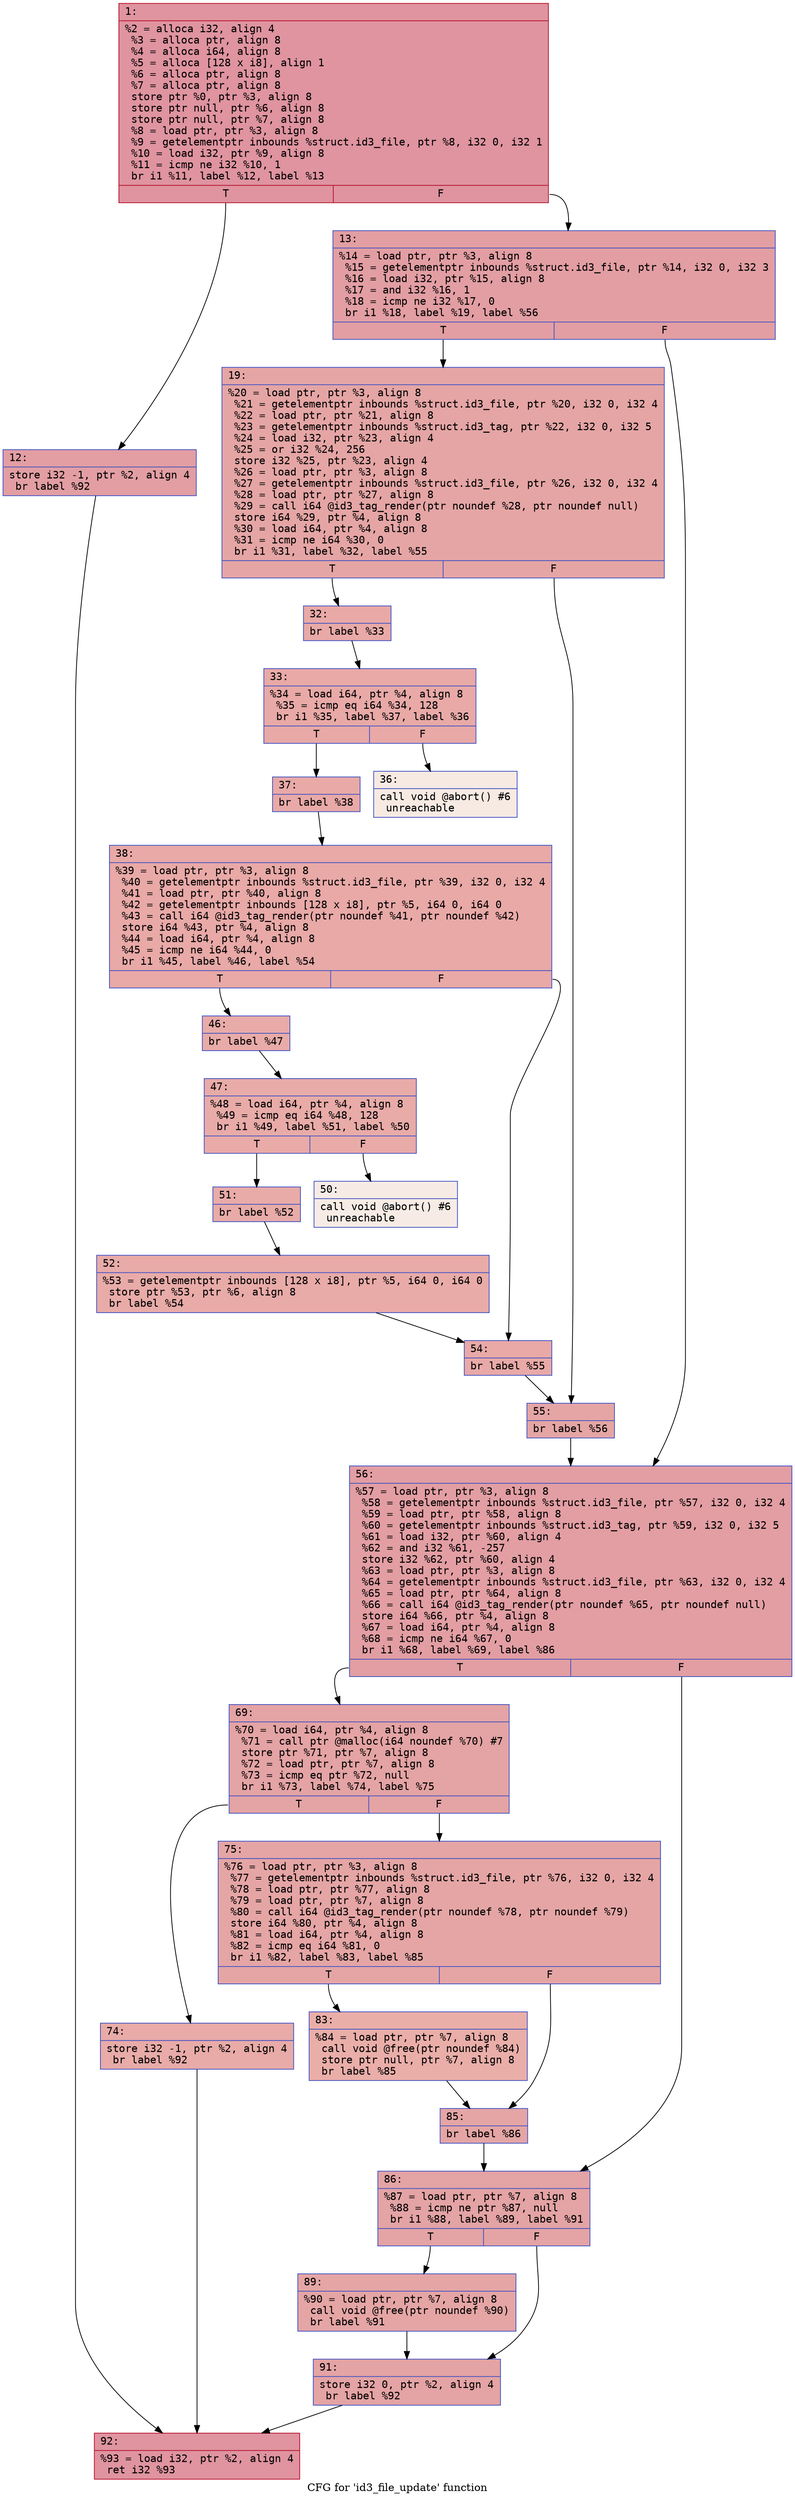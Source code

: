 digraph "CFG for 'id3_file_update' function" {
	label="CFG for 'id3_file_update' function";

	Node0x600002d891d0 [shape=record,color="#b70d28ff", style=filled, fillcolor="#b70d2870" fontname="Courier",label="{1:\l|  %2 = alloca i32, align 4\l  %3 = alloca ptr, align 8\l  %4 = alloca i64, align 8\l  %5 = alloca [128 x i8], align 1\l  %6 = alloca ptr, align 8\l  %7 = alloca ptr, align 8\l  store ptr %0, ptr %3, align 8\l  store ptr null, ptr %6, align 8\l  store ptr null, ptr %7, align 8\l  %8 = load ptr, ptr %3, align 8\l  %9 = getelementptr inbounds %struct.id3_file, ptr %8, i32 0, i32 1\l  %10 = load i32, ptr %9, align 8\l  %11 = icmp ne i32 %10, 1\l  br i1 %11, label %12, label %13\l|{<s0>T|<s1>F}}"];
	Node0x600002d891d0:s0 -> Node0x600002d89220[tooltip="1 -> 12\nProbability 50.00%" ];
	Node0x600002d891d0:s1 -> Node0x600002d89270[tooltip="1 -> 13\nProbability 50.00%" ];
	Node0x600002d89220 [shape=record,color="#3d50c3ff", style=filled, fillcolor="#be242e70" fontname="Courier",label="{12:\l|  store i32 -1, ptr %2, align 4\l  br label %92\l}"];
	Node0x600002d89220 -> Node0x600002d899a0[tooltip="12 -> 92\nProbability 100.00%" ];
	Node0x600002d89270 [shape=record,color="#3d50c3ff", style=filled, fillcolor="#be242e70" fontname="Courier",label="{13:\l|  %14 = load ptr, ptr %3, align 8\l  %15 = getelementptr inbounds %struct.id3_file, ptr %14, i32 0, i32 3\l  %16 = load i32, ptr %15, align 8\l  %17 = and i32 %16, 1\l  %18 = icmp ne i32 %17, 0\l  br i1 %18, label %19, label %56\l|{<s0>T|<s1>F}}"];
	Node0x600002d89270:s0 -> Node0x600002d892c0[tooltip="13 -> 19\nProbability 50.00%" ];
	Node0x600002d89270:s1 -> Node0x600002d896d0[tooltip="13 -> 56\nProbability 50.00%" ];
	Node0x600002d892c0 [shape=record,color="#3d50c3ff", style=filled, fillcolor="#c5333470" fontname="Courier",label="{19:\l|  %20 = load ptr, ptr %3, align 8\l  %21 = getelementptr inbounds %struct.id3_file, ptr %20, i32 0, i32 4\l  %22 = load ptr, ptr %21, align 8\l  %23 = getelementptr inbounds %struct.id3_tag, ptr %22, i32 0, i32 5\l  %24 = load i32, ptr %23, align 4\l  %25 = or i32 %24, 256\l  store i32 %25, ptr %23, align 4\l  %26 = load ptr, ptr %3, align 8\l  %27 = getelementptr inbounds %struct.id3_file, ptr %26, i32 0, i32 4\l  %28 = load ptr, ptr %27, align 8\l  %29 = call i64 @id3_tag_render(ptr noundef %28, ptr noundef null)\l  store i64 %29, ptr %4, align 8\l  %30 = load i64, ptr %4, align 8\l  %31 = icmp ne i64 %30, 0\l  br i1 %31, label %32, label %55\l|{<s0>T|<s1>F}}"];
	Node0x600002d892c0:s0 -> Node0x600002d89310[tooltip="19 -> 32\nProbability 62.50%" ];
	Node0x600002d892c0:s1 -> Node0x600002d89680[tooltip="19 -> 55\nProbability 37.50%" ];
	Node0x600002d89310 [shape=record,color="#3d50c3ff", style=filled, fillcolor="#ca3b3770" fontname="Courier",label="{32:\l|  br label %33\l}"];
	Node0x600002d89310 -> Node0x600002d89360[tooltip="32 -> 33\nProbability 100.00%" ];
	Node0x600002d89360 [shape=record,color="#3d50c3ff", style=filled, fillcolor="#ca3b3770" fontname="Courier",label="{33:\l|  %34 = load i64, ptr %4, align 8\l  %35 = icmp eq i64 %34, 128\l  br i1 %35, label %37, label %36\l|{<s0>T|<s1>F}}"];
	Node0x600002d89360:s0 -> Node0x600002d89400[tooltip="33 -> 37\nProbability 100.00%" ];
	Node0x600002d89360:s1 -> Node0x600002d893b0[tooltip="33 -> 36\nProbability 0.00%" ];
	Node0x600002d893b0 [shape=record,color="#3d50c3ff", style=filled, fillcolor="#eed0c070" fontname="Courier",label="{36:\l|  call void @abort() #6\l  unreachable\l}"];
	Node0x600002d89400 [shape=record,color="#3d50c3ff", style=filled, fillcolor="#ca3b3770" fontname="Courier",label="{37:\l|  br label %38\l}"];
	Node0x600002d89400 -> Node0x600002d89450[tooltip="37 -> 38\nProbability 100.00%" ];
	Node0x600002d89450 [shape=record,color="#3d50c3ff", style=filled, fillcolor="#ca3b3770" fontname="Courier",label="{38:\l|  %39 = load ptr, ptr %3, align 8\l  %40 = getelementptr inbounds %struct.id3_file, ptr %39, i32 0, i32 4\l  %41 = load ptr, ptr %40, align 8\l  %42 = getelementptr inbounds [128 x i8], ptr %5, i64 0, i64 0\l  %43 = call i64 @id3_tag_render(ptr noundef %41, ptr noundef %42)\l  store i64 %43, ptr %4, align 8\l  %44 = load i64, ptr %4, align 8\l  %45 = icmp ne i64 %44, 0\l  br i1 %45, label %46, label %54\l|{<s0>T|<s1>F}}"];
	Node0x600002d89450:s0 -> Node0x600002d894a0[tooltip="38 -> 46\nProbability 62.50%" ];
	Node0x600002d89450:s1 -> Node0x600002d89630[tooltip="38 -> 54\nProbability 37.50%" ];
	Node0x600002d894a0 [shape=record,color="#3d50c3ff", style=filled, fillcolor="#cc403a70" fontname="Courier",label="{46:\l|  br label %47\l}"];
	Node0x600002d894a0 -> Node0x600002d894f0[tooltip="46 -> 47\nProbability 100.00%" ];
	Node0x600002d894f0 [shape=record,color="#3d50c3ff", style=filled, fillcolor="#cc403a70" fontname="Courier",label="{47:\l|  %48 = load i64, ptr %4, align 8\l  %49 = icmp eq i64 %48, 128\l  br i1 %49, label %51, label %50\l|{<s0>T|<s1>F}}"];
	Node0x600002d894f0:s0 -> Node0x600002d89590[tooltip="47 -> 51\nProbability 100.00%" ];
	Node0x600002d894f0:s1 -> Node0x600002d89540[tooltip="47 -> 50\nProbability 0.00%" ];
	Node0x600002d89540 [shape=record,color="#3d50c3ff", style=filled, fillcolor="#ecd3c570" fontname="Courier",label="{50:\l|  call void @abort() #6\l  unreachable\l}"];
	Node0x600002d89590 [shape=record,color="#3d50c3ff", style=filled, fillcolor="#cc403a70" fontname="Courier",label="{51:\l|  br label %52\l}"];
	Node0x600002d89590 -> Node0x600002d895e0[tooltip="51 -> 52\nProbability 100.00%" ];
	Node0x600002d895e0 [shape=record,color="#3d50c3ff", style=filled, fillcolor="#cc403a70" fontname="Courier",label="{52:\l|  %53 = getelementptr inbounds [128 x i8], ptr %5, i64 0, i64 0\l  store ptr %53, ptr %6, align 8\l  br label %54\l}"];
	Node0x600002d895e0 -> Node0x600002d89630[tooltip="52 -> 54\nProbability 100.00%" ];
	Node0x600002d89630 [shape=record,color="#3d50c3ff", style=filled, fillcolor="#ca3b3770" fontname="Courier",label="{54:\l|  br label %55\l}"];
	Node0x600002d89630 -> Node0x600002d89680[tooltip="54 -> 55\nProbability 100.00%" ];
	Node0x600002d89680 [shape=record,color="#3d50c3ff", style=filled, fillcolor="#c5333470" fontname="Courier",label="{55:\l|  br label %56\l}"];
	Node0x600002d89680 -> Node0x600002d896d0[tooltip="55 -> 56\nProbability 100.00%" ];
	Node0x600002d896d0 [shape=record,color="#3d50c3ff", style=filled, fillcolor="#be242e70" fontname="Courier",label="{56:\l|  %57 = load ptr, ptr %3, align 8\l  %58 = getelementptr inbounds %struct.id3_file, ptr %57, i32 0, i32 4\l  %59 = load ptr, ptr %58, align 8\l  %60 = getelementptr inbounds %struct.id3_tag, ptr %59, i32 0, i32 5\l  %61 = load i32, ptr %60, align 4\l  %62 = and i32 %61, -257\l  store i32 %62, ptr %60, align 4\l  %63 = load ptr, ptr %3, align 8\l  %64 = getelementptr inbounds %struct.id3_file, ptr %63, i32 0, i32 4\l  %65 = load ptr, ptr %64, align 8\l  %66 = call i64 @id3_tag_render(ptr noundef %65, ptr noundef null)\l  store i64 %66, ptr %4, align 8\l  %67 = load i64, ptr %4, align 8\l  %68 = icmp ne i64 %67, 0\l  br i1 %68, label %69, label %86\l|{<s0>T|<s1>F}}"];
	Node0x600002d896d0:s0 -> Node0x600002d89720[tooltip="56 -> 69\nProbability 62.50%" ];
	Node0x600002d896d0:s1 -> Node0x600002d898b0[tooltip="56 -> 86\nProbability 37.50%" ];
	Node0x600002d89720 [shape=record,color="#3d50c3ff", style=filled, fillcolor="#c32e3170" fontname="Courier",label="{69:\l|  %70 = load i64, ptr %4, align 8\l  %71 = call ptr @malloc(i64 noundef %70) #7\l  store ptr %71, ptr %7, align 8\l  %72 = load ptr, ptr %7, align 8\l  %73 = icmp eq ptr %72, null\l  br i1 %73, label %74, label %75\l|{<s0>T|<s1>F}}"];
	Node0x600002d89720:s0 -> Node0x600002d89770[tooltip="69 -> 74\nProbability 37.50%" ];
	Node0x600002d89720:s1 -> Node0x600002d897c0[tooltip="69 -> 75\nProbability 62.50%" ];
	Node0x600002d89770 [shape=record,color="#3d50c3ff", style=filled, fillcolor="#cc403a70" fontname="Courier",label="{74:\l|  store i32 -1, ptr %2, align 4\l  br label %92\l}"];
	Node0x600002d89770 -> Node0x600002d899a0[tooltip="74 -> 92\nProbability 100.00%" ];
	Node0x600002d897c0 [shape=record,color="#3d50c3ff", style=filled, fillcolor="#c5333470" fontname="Courier",label="{75:\l|  %76 = load ptr, ptr %3, align 8\l  %77 = getelementptr inbounds %struct.id3_file, ptr %76, i32 0, i32 4\l  %78 = load ptr, ptr %77, align 8\l  %79 = load ptr, ptr %7, align 8\l  %80 = call i64 @id3_tag_render(ptr noundef %78, ptr noundef %79)\l  store i64 %80, ptr %4, align 8\l  %81 = load i64, ptr %4, align 8\l  %82 = icmp eq i64 %81, 0\l  br i1 %82, label %83, label %85\l|{<s0>T|<s1>F}}"];
	Node0x600002d897c0:s0 -> Node0x600002d89810[tooltip="75 -> 83\nProbability 37.50%" ];
	Node0x600002d897c0:s1 -> Node0x600002d89860[tooltip="75 -> 85\nProbability 62.50%" ];
	Node0x600002d89810 [shape=record,color="#3d50c3ff", style=filled, fillcolor="#d0473d70" fontname="Courier",label="{83:\l|  %84 = load ptr, ptr %7, align 8\l  call void @free(ptr noundef %84)\l  store ptr null, ptr %7, align 8\l  br label %85\l}"];
	Node0x600002d89810 -> Node0x600002d89860[tooltip="83 -> 85\nProbability 100.00%" ];
	Node0x600002d89860 [shape=record,color="#3d50c3ff", style=filled, fillcolor="#c5333470" fontname="Courier",label="{85:\l|  br label %86\l}"];
	Node0x600002d89860 -> Node0x600002d898b0[tooltip="85 -> 86\nProbability 100.00%" ];
	Node0x600002d898b0 [shape=record,color="#3d50c3ff", style=filled, fillcolor="#c32e3170" fontname="Courier",label="{86:\l|  %87 = load ptr, ptr %7, align 8\l  %88 = icmp ne ptr %87, null\l  br i1 %88, label %89, label %91\l|{<s0>T|<s1>F}}"];
	Node0x600002d898b0:s0 -> Node0x600002d89900[tooltip="86 -> 89\nProbability 62.50%" ];
	Node0x600002d898b0:s1 -> Node0x600002d89950[tooltip="86 -> 91\nProbability 37.50%" ];
	Node0x600002d89900 [shape=record,color="#3d50c3ff", style=filled, fillcolor="#c5333470" fontname="Courier",label="{89:\l|  %90 = load ptr, ptr %7, align 8\l  call void @free(ptr noundef %90)\l  br label %91\l}"];
	Node0x600002d89900 -> Node0x600002d89950[tooltip="89 -> 91\nProbability 100.00%" ];
	Node0x600002d89950 [shape=record,color="#3d50c3ff", style=filled, fillcolor="#c32e3170" fontname="Courier",label="{91:\l|  store i32 0, ptr %2, align 4\l  br label %92\l}"];
	Node0x600002d89950 -> Node0x600002d899a0[tooltip="91 -> 92\nProbability 100.00%" ];
	Node0x600002d899a0 [shape=record,color="#b70d28ff", style=filled, fillcolor="#b70d2870" fontname="Courier",label="{92:\l|  %93 = load i32, ptr %2, align 4\l  ret i32 %93\l}"];
}
